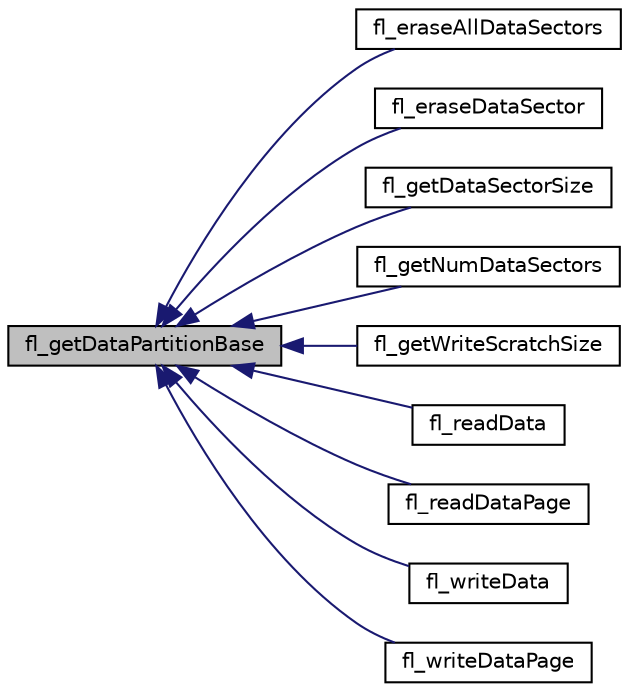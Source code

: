 digraph "fl_getDataPartitionBase"
{
 // INTERACTIVE_SVG=YES
  edge [fontname="Helvetica",fontsize="10",labelfontname="Helvetica",labelfontsize="10"];
  node [fontname="Helvetica",fontsize="10",shape=record];
  rankdir="LR";
  Node1 [label="fl_getDataPartitionBase",height=0.2,width=0.4,color="black", fillcolor="grey75", style="filled" fontcolor="black"];
  Node1 -> Node2 [dir="back",color="midnightblue",fontsize="10",style="solid",fontname="Helvetica"];
  Node2 [label="fl_eraseAllDataSectors",height=0.2,width=0.4,color="black", fillcolor="white", style="filled",URL="$flashlib_8c.html#a1a2f7c26d4b3f30997961c54cc86091f"];
  Node1 -> Node3 [dir="back",color="midnightblue",fontsize="10",style="solid",fontname="Helvetica"];
  Node3 [label="fl_eraseDataSector",height=0.2,width=0.4,color="black", fillcolor="white", style="filled",URL="$flashlib_8c.html#a706db7e49dc9b87c5eb4b08703766e07"];
  Node1 -> Node4 [dir="back",color="midnightblue",fontsize="10",style="solid",fontname="Helvetica"];
  Node4 [label="fl_getDataSectorSize",height=0.2,width=0.4,color="black", fillcolor="white", style="filled",URL="$flashlib_8c.html#ac4f79f3ad9a3ad1cddcda0cb1e4e6ebe"];
  Node1 -> Node5 [dir="back",color="midnightblue",fontsize="10",style="solid",fontname="Helvetica"];
  Node5 [label="fl_getNumDataSectors",height=0.2,width=0.4,color="black", fillcolor="white", style="filled",URL="$flashlib_8c.html#a23bc6eb647ed8ba190df18f1bb7e9ef5"];
  Node1 -> Node6 [dir="back",color="midnightblue",fontsize="10",style="solid",fontname="Helvetica"];
  Node6 [label="fl_getWriteScratchSize",height=0.2,width=0.4,color="black", fillcolor="white", style="filled",URL="$flashlib_8c.html#aea6a11cdce54e32ab9ef47a14f746652"];
  Node1 -> Node7 [dir="back",color="midnightblue",fontsize="10",style="solid",fontname="Helvetica"];
  Node7 [label="fl_readData",height=0.2,width=0.4,color="black", fillcolor="white", style="filled",URL="$flashlib_8c.html#af5e87563e6bb0344cb41dfbcade1f3b6"];
  Node1 -> Node8 [dir="back",color="midnightblue",fontsize="10",style="solid",fontname="Helvetica"];
  Node8 [label="fl_readDataPage",height=0.2,width=0.4,color="black", fillcolor="white", style="filled",URL="$flashlib_8c.html#a224a4e25ebfca097bdc3d674ceaeed43"];
  Node1 -> Node9 [dir="back",color="midnightblue",fontsize="10",style="solid",fontname="Helvetica"];
  Node9 [label="fl_writeData",height=0.2,width=0.4,color="black", fillcolor="white", style="filled",URL="$flashlib_8c.html#a0b9de23c2221ee978540ccf39df36f58"];
  Node1 -> Node10 [dir="back",color="midnightblue",fontsize="10",style="solid",fontname="Helvetica"];
  Node10 [label="fl_writeDataPage",height=0.2,width=0.4,color="black", fillcolor="white", style="filled",URL="$flashlib_8c.html#a3c30029697e228c4c0e03f1bf9f2e5ce"];
}
